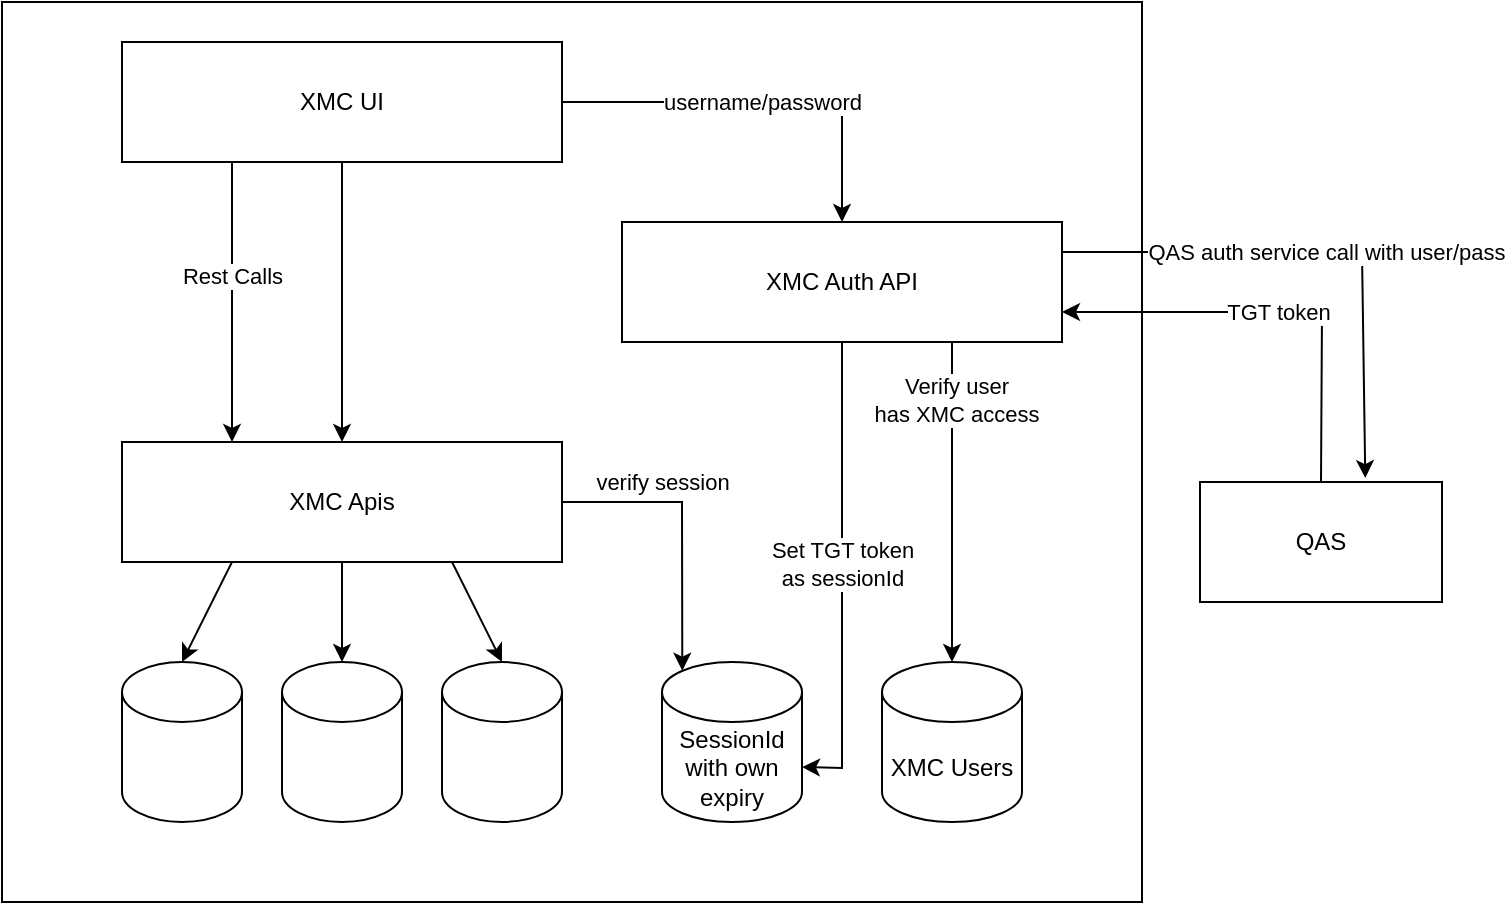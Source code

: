 <mxfile version="15.8.9" type="github"><diagram id="KA_euwHl6iL1p4VPo79k" name="Page-1"><mxGraphModel dx="1426" dy="726" grid="1" gridSize="10" guides="1" tooltips="1" connect="1" arrows="1" fold="1" page="1" pageScale="1" pageWidth="850" pageHeight="1100" math="0" shadow="0"><root><mxCell id="0"/><mxCell id="1" parent="0"/><mxCell id="S1rmcRdzcV5Rv05k6PTH-35" value="" style="rounded=0;whiteSpace=wrap;html=1;" vertex="1" parent="1"><mxGeometry x="80" y="40" width="570" height="450" as="geometry"/></mxCell><mxCell id="S1rmcRdzcV5Rv05k6PTH-4" value="QAS auth service call with user/pass" style="endArrow=classic;html=1;rounded=0;exitX=1;exitY=0.25;exitDx=0;exitDy=0;entryX=0.683;entryY=-0.033;entryDx=0;entryDy=0;entryPerimeter=0;" edge="1" parent="1" source="S1rmcRdzcV5Rv05k6PTH-11" target="S1rmcRdzcV5Rv05k6PTH-36"><mxGeometry width="50" height="50" relative="1" as="geometry"><mxPoint x="390" y="180" as="sourcePoint"/><mxPoint x="757.5" y="360" as="targetPoint"/><Array as="points"><mxPoint x="760" y="165"/></Array></mxGeometry></mxCell><mxCell id="S1rmcRdzcV5Rv05k6PTH-5" value="TGT token" style="endArrow=classic;html=1;rounded=0;entryX=1;entryY=0.75;entryDx=0;entryDy=0;exitX=0.5;exitY=0;exitDx=0;exitDy=0;" edge="1" parent="1" source="S1rmcRdzcV5Rv05k6PTH-36" target="S1rmcRdzcV5Rv05k6PTH-11"><mxGeometry width="50" height="50" relative="1" as="geometry"><mxPoint x="720" y="397.5" as="sourcePoint"/><mxPoint x="390" y="220" as="targetPoint"/><Array as="points"><mxPoint x="740" y="195"/></Array></mxGeometry></mxCell><mxCell id="S1rmcRdzcV5Rv05k6PTH-7" value="XMC UI" style="rounded=0;whiteSpace=wrap;html=1;" vertex="1" parent="1"><mxGeometry x="140" y="60" width="220" height="60" as="geometry"/></mxCell><mxCell id="S1rmcRdzcV5Rv05k6PTH-11" value="XMC Auth API" style="rounded=0;whiteSpace=wrap;html=1;" vertex="1" parent="1"><mxGeometry x="390" y="150" width="220" height="60" as="geometry"/></mxCell><mxCell id="S1rmcRdzcV5Rv05k6PTH-16" value="SessionId with own expiry" style="shape=cylinder3;whiteSpace=wrap;html=1;boundedLbl=1;backgroundOutline=1;size=15;rounded=0;" vertex="1" parent="1"><mxGeometry x="410" y="370" width="70" height="80" as="geometry"/></mxCell><mxCell id="S1rmcRdzcV5Rv05k6PTH-18" value="XMC Apis" style="rounded=0;whiteSpace=wrap;html=1;" vertex="1" parent="1"><mxGeometry x="140" y="260" width="220" height="60" as="geometry"/></mxCell><mxCell id="S1rmcRdzcV5Rv05k6PTH-19" value="username/password" style="endArrow=classic;html=1;rounded=0;entryX=0.5;entryY=0;entryDx=0;entryDy=0;exitX=1;exitY=0.5;exitDx=0;exitDy=0;" edge="1" parent="1" source="S1rmcRdzcV5Rv05k6PTH-7" target="S1rmcRdzcV5Rv05k6PTH-11"><mxGeometry width="50" height="50" relative="1" as="geometry"><mxPoint x="380" y="400" as="sourcePoint"/><mxPoint x="430" y="350" as="targetPoint"/><Array as="points"><mxPoint x="500" y="90"/></Array></mxGeometry></mxCell><mxCell id="S1rmcRdzcV5Rv05k6PTH-20" value="verify session" style="endArrow=classic;html=1;rounded=0;entryX=0.145;entryY=0;entryDx=0;entryDy=4.35;entryPerimeter=0;exitX=1;exitY=0.5;exitDx=0;exitDy=0;" edge="1" parent="1" source="S1rmcRdzcV5Rv05k6PTH-18" target="S1rmcRdzcV5Rv05k6PTH-16"><mxGeometry x="-0.307" y="10" width="50" height="50" relative="1" as="geometry"><mxPoint x="380" y="400" as="sourcePoint"/><mxPoint x="430" y="350" as="targetPoint"/><Array as="points"><mxPoint x="420" y="290"/></Array><mxPoint as="offset"/></mxGeometry></mxCell><mxCell id="S1rmcRdzcV5Rv05k6PTH-22" value="" style="shape=cylinder3;whiteSpace=wrap;html=1;boundedLbl=1;backgroundOutline=1;size=15;rounded=0;" vertex="1" parent="1"><mxGeometry x="140" y="370" width="60" height="80" as="geometry"/></mxCell><mxCell id="S1rmcRdzcV5Rv05k6PTH-24" value="" style="shape=cylinder3;whiteSpace=wrap;html=1;boundedLbl=1;backgroundOutline=1;size=15;rounded=0;" vertex="1" parent="1"><mxGeometry x="220" y="370" width="60" height="80" as="geometry"/></mxCell><mxCell id="S1rmcRdzcV5Rv05k6PTH-26" value="" style="shape=cylinder3;whiteSpace=wrap;html=1;boundedLbl=1;backgroundOutline=1;size=15;rounded=0;" vertex="1" parent="1"><mxGeometry x="300" y="370" width="60" height="80" as="geometry"/></mxCell><mxCell id="S1rmcRdzcV5Rv05k6PTH-29" value="" style="endArrow=classic;html=1;rounded=0;entryX=0.25;entryY=0;entryDx=0;entryDy=0;exitX=0.25;exitY=1;exitDx=0;exitDy=0;" edge="1" parent="1" source="S1rmcRdzcV5Rv05k6PTH-7" target="S1rmcRdzcV5Rv05k6PTH-18"><mxGeometry width="50" height="50" relative="1" as="geometry"><mxPoint x="380" y="400" as="sourcePoint"/><mxPoint x="430" y="350" as="targetPoint"/></mxGeometry></mxCell><mxCell id="S1rmcRdzcV5Rv05k6PTH-31" value="&lt;div&gt;Rest Calls&lt;/div&gt;" style="edgeLabel;html=1;align=center;verticalAlign=middle;resizable=0;points=[];" vertex="1" connectable="0" parent="S1rmcRdzcV5Rv05k6PTH-29"><mxGeometry x="-0.186" relative="1" as="geometry"><mxPoint as="offset"/></mxGeometry></mxCell><mxCell id="S1rmcRdzcV5Rv05k6PTH-30" value="" style="endArrow=classic;html=1;rounded=0;exitX=0.5;exitY=1;exitDx=0;exitDy=0;entryX=0.5;entryY=0;entryDx=0;entryDy=0;" edge="1" parent="1" source="S1rmcRdzcV5Rv05k6PTH-7" target="S1rmcRdzcV5Rv05k6PTH-18"><mxGeometry width="50" height="50" relative="1" as="geometry"><mxPoint x="380" y="400" as="sourcePoint"/><mxPoint x="430" y="350" as="targetPoint"/></mxGeometry></mxCell><mxCell id="S1rmcRdzcV5Rv05k6PTH-32" value="" style="endArrow=classic;html=1;rounded=0;entryX=0.5;entryY=0;entryDx=0;entryDy=0;entryPerimeter=0;exitX=0.25;exitY=1;exitDx=0;exitDy=0;" edge="1" parent="1" source="S1rmcRdzcV5Rv05k6PTH-18" target="S1rmcRdzcV5Rv05k6PTH-22"><mxGeometry width="50" height="50" relative="1" as="geometry"><mxPoint x="380" y="400" as="sourcePoint"/><mxPoint x="430" y="350" as="targetPoint"/></mxGeometry></mxCell><mxCell id="S1rmcRdzcV5Rv05k6PTH-33" value="" style="endArrow=classic;html=1;rounded=0;entryX=0.5;entryY=0;entryDx=0;entryDy=0;entryPerimeter=0;exitX=0.5;exitY=1;exitDx=0;exitDy=0;" edge="1" parent="1" source="S1rmcRdzcV5Rv05k6PTH-18" target="S1rmcRdzcV5Rv05k6PTH-24"><mxGeometry width="50" height="50" relative="1" as="geometry"><mxPoint x="380" y="400" as="sourcePoint"/><mxPoint x="430" y="350" as="targetPoint"/></mxGeometry></mxCell><mxCell id="S1rmcRdzcV5Rv05k6PTH-34" value="" style="endArrow=classic;html=1;rounded=0;entryX=0.5;entryY=0;entryDx=0;entryDy=0;entryPerimeter=0;exitX=0.75;exitY=1;exitDx=0;exitDy=0;" edge="1" parent="1" source="S1rmcRdzcV5Rv05k6PTH-18" target="S1rmcRdzcV5Rv05k6PTH-26"><mxGeometry width="50" height="50" relative="1" as="geometry"><mxPoint x="380" y="400" as="sourcePoint"/><mxPoint x="430" y="350" as="targetPoint"/></mxGeometry></mxCell><mxCell id="S1rmcRdzcV5Rv05k6PTH-36" value="QAS" style="rounded=0;whiteSpace=wrap;html=1;" vertex="1" parent="1"><mxGeometry x="679" y="280" width="121" height="60" as="geometry"/></mxCell><mxCell id="S1rmcRdzcV5Rv05k6PTH-38" value="" style="endArrow=classic;html=1;rounded=0;entryX=1;entryY=0;entryDx=0;entryDy=52.5;entryPerimeter=0;exitX=0.5;exitY=1;exitDx=0;exitDy=0;" edge="1" parent="1" source="S1rmcRdzcV5Rv05k6PTH-11" target="S1rmcRdzcV5Rv05k6PTH-16"><mxGeometry width="50" height="50" relative="1" as="geometry"><mxPoint x="540" y="390" as="sourcePoint"/><mxPoint x="590" y="340" as="targetPoint"/><Array as="points"><mxPoint x="500" y="423"/></Array></mxGeometry></mxCell><mxCell id="S1rmcRdzcV5Rv05k6PTH-39" value="&lt;div&gt;Set TGT token &lt;br&gt;&lt;/div&gt;&lt;div&gt;as sessionId&lt;/div&gt;" style="edgeLabel;html=1;align=center;verticalAlign=middle;resizable=0;points=[];" vertex="1" connectable="0" parent="S1rmcRdzcV5Rv05k6PTH-38"><mxGeometry x="-0.25" y="1" relative="1" as="geometry"><mxPoint x="-1" y="23" as="offset"/></mxGeometry></mxCell><mxCell id="S1rmcRdzcV5Rv05k6PTH-40" value="XMC Users" style="shape=cylinder3;whiteSpace=wrap;html=1;boundedLbl=1;backgroundOutline=1;size=15;rounded=0;" vertex="1" parent="1"><mxGeometry x="520" y="370" width="70" height="80" as="geometry"/></mxCell><mxCell id="S1rmcRdzcV5Rv05k6PTH-41" value="" style="endArrow=classic;html=1;rounded=0;exitX=0.75;exitY=1;exitDx=0;exitDy=0;entryX=0.5;entryY=0;entryDx=0;entryDy=0;entryPerimeter=0;" edge="1" parent="1" source="S1rmcRdzcV5Rv05k6PTH-11" target="S1rmcRdzcV5Rv05k6PTH-40"><mxGeometry width="50" height="50" relative="1" as="geometry"><mxPoint x="360" y="370" as="sourcePoint"/><mxPoint x="580" y="250" as="targetPoint"/></mxGeometry></mxCell><mxCell id="S1rmcRdzcV5Rv05k6PTH-42" value="&lt;div&gt;Verify user&lt;/div&gt;&lt;div&gt;has XMC access&lt;br&gt;&lt;/div&gt;" style="edgeLabel;html=1;align=center;verticalAlign=middle;resizable=0;points=[];" vertex="1" connectable="0" parent="S1rmcRdzcV5Rv05k6PTH-41"><mxGeometry x="-0.637" y="2" relative="1" as="geometry"><mxPoint as="offset"/></mxGeometry></mxCell></root></mxGraphModel></diagram></mxfile>